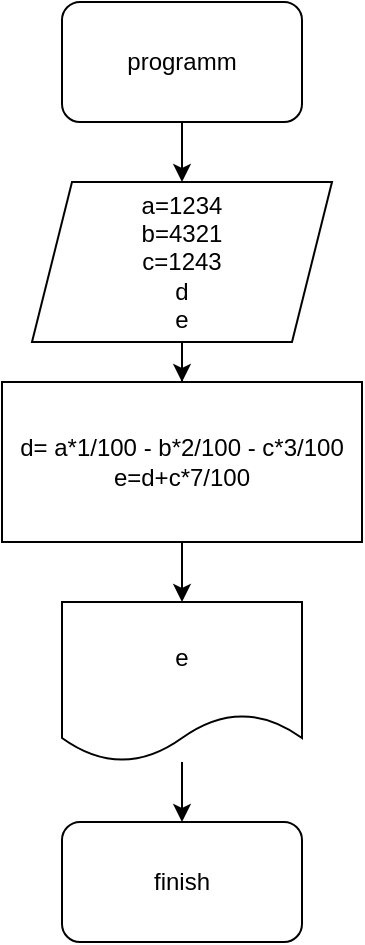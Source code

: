 <mxfile version="14.9.8" type="device"><diagram id="PGQhqPOJL-sJdlUtzNUl" name="Page-1"><mxGraphModel dx="868" dy="450" grid="1" gridSize="10" guides="1" tooltips="1" connect="1" arrows="1" fold="1" page="1" pageScale="1" pageWidth="827" pageHeight="1169" math="0" shadow="0"><root><mxCell id="0"/><mxCell id="1" parent="0"/><mxCell id="O3v5-t9ZBbq02clmyrBf-4" value="" style="edgeStyle=orthogonalEdgeStyle;rounded=0;orthogonalLoop=1;jettySize=auto;html=1;" edge="1" parent="1" source="O3v5-t9ZBbq02clmyrBf-1" target="O3v5-t9ZBbq02clmyrBf-2"><mxGeometry relative="1" as="geometry"/></mxCell><mxCell id="O3v5-t9ZBbq02clmyrBf-1" value="programm" style="rounded=1;whiteSpace=wrap;html=1;" vertex="1" parent="1"><mxGeometry x="330" y="50" width="120" height="60" as="geometry"/></mxCell><mxCell id="O3v5-t9ZBbq02clmyrBf-5" value="" style="edgeStyle=orthogonalEdgeStyle;rounded=0;orthogonalLoop=1;jettySize=auto;html=1;" edge="1" parent="1" source="O3v5-t9ZBbq02clmyrBf-2" target="O3v5-t9ZBbq02clmyrBf-3"><mxGeometry relative="1" as="geometry"/></mxCell><mxCell id="O3v5-t9ZBbq02clmyrBf-2" value="a=1234&lt;br&gt;b=4321&lt;br&gt;c=1243&lt;br&gt;d&lt;br&gt;e" style="shape=parallelogram;perimeter=parallelogramPerimeter;whiteSpace=wrap;html=1;fixedSize=1;" vertex="1" parent="1"><mxGeometry x="315" y="140" width="150" height="80" as="geometry"/></mxCell><mxCell id="O3v5-t9ZBbq02clmyrBf-8" value="" style="edgeStyle=orthogonalEdgeStyle;rounded=0;orthogonalLoop=1;jettySize=auto;html=1;" edge="1" parent="1" source="O3v5-t9ZBbq02clmyrBf-3" target="O3v5-t9ZBbq02clmyrBf-6"><mxGeometry relative="1" as="geometry"/></mxCell><mxCell id="O3v5-t9ZBbq02clmyrBf-3" value="d= a*1/100 - b*2/100 - c*3/100&lt;br&gt;e=d+c*7/100" style="rounded=0;whiteSpace=wrap;html=1;" vertex="1" parent="1"><mxGeometry x="300" y="240" width="180" height="80" as="geometry"/></mxCell><mxCell id="O3v5-t9ZBbq02clmyrBf-9" value="" style="edgeStyle=orthogonalEdgeStyle;rounded=0;orthogonalLoop=1;jettySize=auto;html=1;" edge="1" parent="1" source="O3v5-t9ZBbq02clmyrBf-6" target="O3v5-t9ZBbq02clmyrBf-7"><mxGeometry relative="1" as="geometry"/></mxCell><mxCell id="O3v5-t9ZBbq02clmyrBf-6" value="e" style="shape=document;whiteSpace=wrap;html=1;boundedLbl=1;" vertex="1" parent="1"><mxGeometry x="330" y="350" width="120" height="80" as="geometry"/></mxCell><mxCell id="O3v5-t9ZBbq02clmyrBf-7" value="finish" style="rounded=1;whiteSpace=wrap;html=1;" vertex="1" parent="1"><mxGeometry x="330" y="460" width="120" height="60" as="geometry"/></mxCell></root></mxGraphModel></diagram></mxfile>